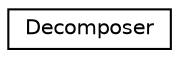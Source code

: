 digraph "Graphical Class Hierarchy"
{
 // LATEX_PDF_SIZE
  edge [fontname="Helvetica",fontsize="10",labelfontname="Helvetica",labelfontsize="10"];
  node [fontname="Helvetica",fontsize="10",shape=record];
  rankdir="LR";
  Node0 [label="Decomposer",height=0.2,width=0.4,color="black", fillcolor="white", style="filled",URL="$class_decomposer.html",tooltip="Descompone el texto en instrucciones."];
}
